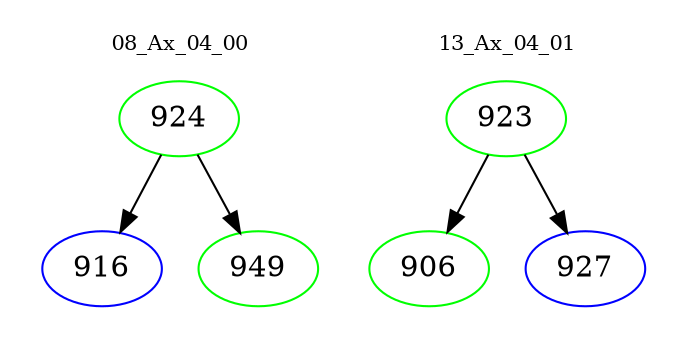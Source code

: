 digraph{
subgraph cluster_0 {
color = white
label = "08_Ax_04_00";
fontsize=10;
T0_924 [label="924", color="green"]
T0_924 -> T0_916 [color="black"]
T0_916 [label="916", color="blue"]
T0_924 -> T0_949 [color="black"]
T0_949 [label="949", color="green"]
}
subgraph cluster_1 {
color = white
label = "13_Ax_04_01";
fontsize=10;
T1_923 [label="923", color="green"]
T1_923 -> T1_906 [color="black"]
T1_906 [label="906", color="green"]
T1_923 -> T1_927 [color="black"]
T1_927 [label="927", color="blue"]
}
}
